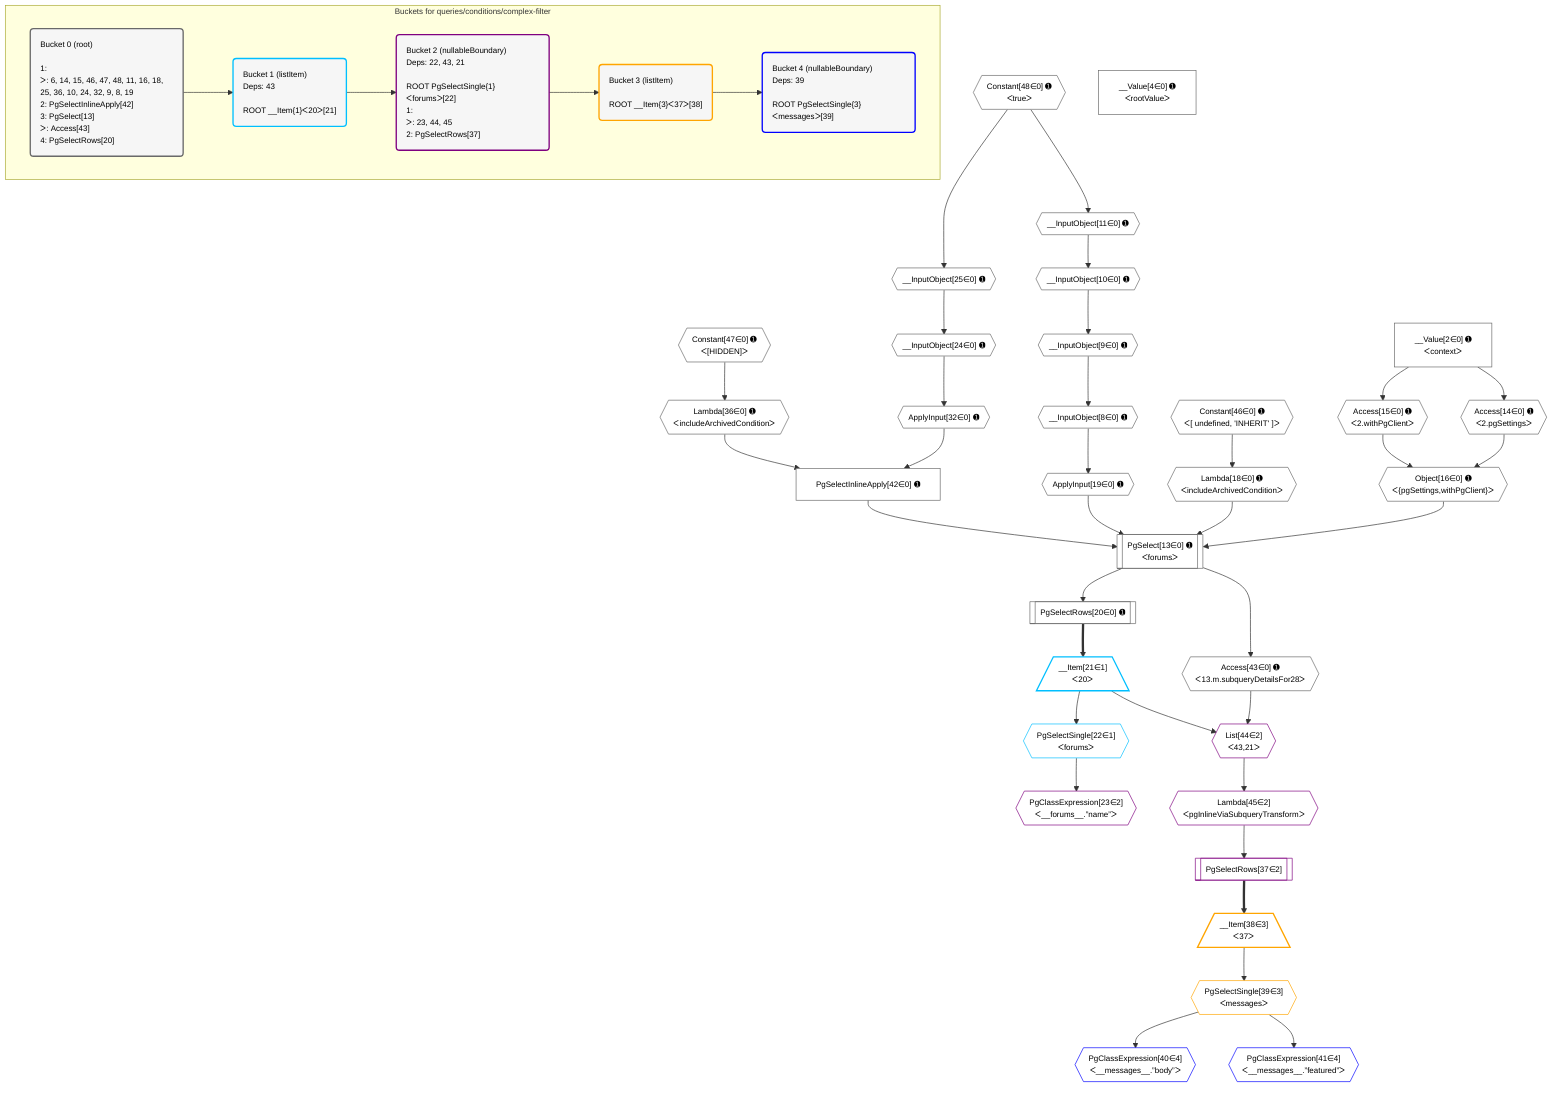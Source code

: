 %%{init: {'themeVariables': { 'fontSize': '12px'}}}%%
graph TD
    classDef path fill:#eee,stroke:#000,color:#000
    classDef plan fill:#fff,stroke-width:1px,color:#000
    classDef itemplan fill:#fff,stroke-width:2px,color:#000
    classDef unbatchedplan fill:#dff,stroke-width:1px,color:#000
    classDef sideeffectplan fill:#fcc,stroke-width:2px,color:#000
    classDef bucket fill:#f6f6f6,color:#000,stroke-width:2px,text-align:left


    %% plan dependencies
    PgSelect13[["PgSelect[13∈0] ➊<br />ᐸforumsᐳ"]]:::plan
    Object16{{"Object[16∈0] ➊<br />ᐸ{pgSettings,withPgClient}ᐳ"}}:::plan
    Lambda18{{"Lambda[18∈0] ➊<br />ᐸincludeArchivedConditionᐳ"}}:::plan
    ApplyInput19{{"ApplyInput[19∈0] ➊"}}:::plan
    PgSelectInlineApply42["PgSelectInlineApply[42∈0] ➊"]:::plan
    Object16 & Lambda18 & ApplyInput19 & PgSelectInlineApply42 --> PgSelect13
    __InputObject10{{"__InputObject[10∈0] ➊"}}:::plan
    __InputObject11{{"__InputObject[11∈0] ➊"}}:::plan
    __InputObject11 --> __InputObject10
    Constant48{{"Constant[48∈0] ➊<br />ᐸtrueᐳ"}}:::plan
    Constant48 --> __InputObject11
    Access14{{"Access[14∈0] ➊<br />ᐸ2.pgSettingsᐳ"}}:::plan
    Access15{{"Access[15∈0] ➊<br />ᐸ2.withPgClientᐳ"}}:::plan
    Access14 & Access15 --> Object16
    __InputObject24{{"__InputObject[24∈0] ➊"}}:::plan
    __InputObject25{{"__InputObject[25∈0] ➊"}}:::plan
    __InputObject25 --> __InputObject24
    Constant48 --> __InputObject25
    ApplyInput32{{"ApplyInput[32∈0] ➊"}}:::plan
    Lambda36{{"Lambda[36∈0] ➊<br />ᐸincludeArchivedConditionᐳ"}}:::plan
    ApplyInput32 & Lambda36 --> PgSelectInlineApply42
    __InputObject8{{"__InputObject[8∈0] ➊"}}:::plan
    __InputObject9{{"__InputObject[9∈0] ➊"}}:::plan
    __InputObject9 --> __InputObject8
    __InputObject10 --> __InputObject9
    __Value2["__Value[2∈0] ➊<br />ᐸcontextᐳ"]:::plan
    __Value2 --> Access14
    __Value2 --> Access15
    Constant46{{"Constant[46∈0] ➊<br />ᐸ[ undefined, 'INHERIT' ]ᐳ"}}:::plan
    Constant46 --> Lambda18
    __InputObject8 --> ApplyInput19
    PgSelectRows20[["PgSelectRows[20∈0] ➊"]]:::plan
    PgSelect13 --> PgSelectRows20
    __InputObject24 --> ApplyInput32
    Constant47{{"Constant[47∈0] ➊<br />ᐸ[HIDDEN]ᐳ"}}:::plan
    Constant47 --> Lambda36
    Access43{{"Access[43∈0] ➊<br />ᐸ13.m.subqueryDetailsFor28ᐳ"}}:::plan
    PgSelect13 --> Access43
    __Value4["__Value[4∈0] ➊<br />ᐸrootValueᐳ"]:::plan
    __Item21[/"__Item[21∈1]<br />ᐸ20ᐳ"\]:::itemplan
    PgSelectRows20 ==> __Item21
    PgSelectSingle22{{"PgSelectSingle[22∈1]<br />ᐸforumsᐳ"}}:::plan
    __Item21 --> PgSelectSingle22
    List44{{"List[44∈2]<br />ᐸ43,21ᐳ"}}:::plan
    Access43 & __Item21 --> List44
    PgClassExpression23{{"PgClassExpression[23∈2]<br />ᐸ__forums__.”name”ᐳ"}}:::plan
    PgSelectSingle22 --> PgClassExpression23
    PgSelectRows37[["PgSelectRows[37∈2]"]]:::plan
    Lambda45{{"Lambda[45∈2]<br />ᐸpgInlineViaSubqueryTransformᐳ"}}:::plan
    Lambda45 --> PgSelectRows37
    List44 --> Lambda45
    __Item38[/"__Item[38∈3]<br />ᐸ37ᐳ"\]:::itemplan
    PgSelectRows37 ==> __Item38
    PgSelectSingle39{{"PgSelectSingle[39∈3]<br />ᐸmessagesᐳ"}}:::plan
    __Item38 --> PgSelectSingle39
    PgClassExpression40{{"PgClassExpression[40∈4]<br />ᐸ__messages__.”body”ᐳ"}}:::plan
    PgSelectSingle39 --> PgClassExpression40
    PgClassExpression41{{"PgClassExpression[41∈4]<br />ᐸ__messages__.”featured”ᐳ"}}:::plan
    PgSelectSingle39 --> PgClassExpression41

    %% define steps

    subgraph "Buckets for queries/conditions/complex-filter"
    Bucket0("Bucket 0 (root)<br /><br />1: <br />ᐳ: 6, 14, 15, 46, 47, 48, 11, 16, 18, 25, 36, 10, 24, 32, 9, 8, 19<br />2: PgSelectInlineApply[42]<br />3: PgSelect[13]<br />ᐳ: Access[43]<br />4: PgSelectRows[20]"):::bucket
    classDef bucket0 stroke:#696969
    class Bucket0,__Value2,__Value4,__InputObject8,__InputObject9,__InputObject10,__InputObject11,PgSelect13,Access14,Access15,Object16,Lambda18,ApplyInput19,PgSelectRows20,__InputObject24,__InputObject25,ApplyInput32,Lambda36,PgSelectInlineApply42,Access43,Constant46,Constant47,Constant48 bucket0
    Bucket1("Bucket 1 (listItem)<br />Deps: 43<br /><br />ROOT __Item{1}ᐸ20ᐳ[21]"):::bucket
    classDef bucket1 stroke:#00bfff
    class Bucket1,__Item21,PgSelectSingle22 bucket1
    Bucket2("Bucket 2 (nullableBoundary)<br />Deps: 22, 43, 21<br /><br />ROOT PgSelectSingle{1}ᐸforumsᐳ[22]<br />1: <br />ᐳ: 23, 44, 45<br />2: PgSelectRows[37]"):::bucket
    classDef bucket2 stroke:#7f007f
    class Bucket2,PgClassExpression23,PgSelectRows37,List44,Lambda45 bucket2
    Bucket3("Bucket 3 (listItem)<br /><br />ROOT __Item{3}ᐸ37ᐳ[38]"):::bucket
    classDef bucket3 stroke:#ffa500
    class Bucket3,__Item38,PgSelectSingle39 bucket3
    Bucket4("Bucket 4 (nullableBoundary)<br />Deps: 39<br /><br />ROOT PgSelectSingle{3}ᐸmessagesᐳ[39]"):::bucket
    classDef bucket4 stroke:#0000ff
    class Bucket4,PgClassExpression40,PgClassExpression41 bucket4
    Bucket0 --> Bucket1
    Bucket1 --> Bucket2
    Bucket2 --> Bucket3
    Bucket3 --> Bucket4
    end